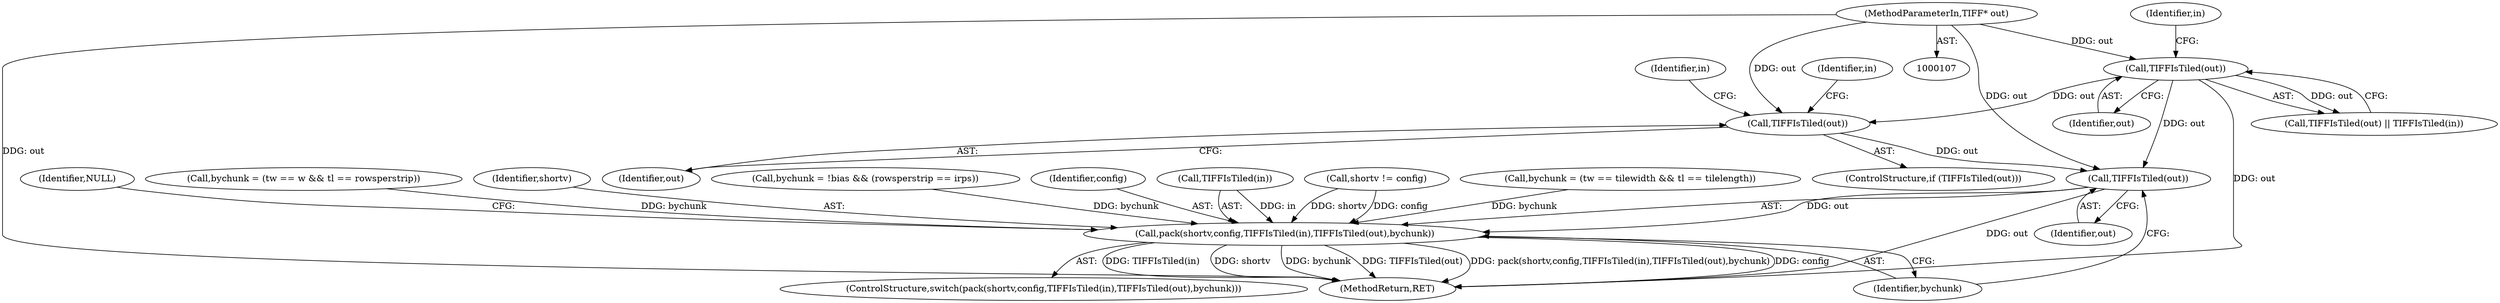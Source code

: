 digraph "0_libtiff_5c080298d59efa53264d7248bbe3a04660db6ef7_1@pointer" {
"1000256" [label="(Call,TIFFIsTiled(out))"];
"1000159" [label="(Call,TIFFIsTiled(out))"];
"1000109" [label="(MethodParameterIn,TIFF* out)"];
"1000197" [label="(Call,TIFFIsTiled(out))"];
"1000251" [label="(Call,pack(shortv,config,TIFFIsTiled(in),TIFFIsTiled(out),bychunk))"];
"1000109" [label="(MethodParameterIn,TIFF* out)"];
"1000252" [label="(Identifier,shortv)"];
"1000250" [label="(ControlStructure,switch(pack(shortv,config,TIFFIsTiled(in),TIFFIsTiled(out),bychunk)))"];
"1000176" [label="(Call,bychunk = !bias && (rowsperstrip == irps))"];
"1000258" [label="(Identifier,bychunk)"];
"1000160" [label="(Identifier,out)"];
"1000162" [label="(Identifier,in)"];
"1000253" [label="(Identifier,config)"];
"1000198" [label="(Identifier,out)"];
"1000197" [label="(Call,TIFFIsTiled(out))"];
"1000254" [label="(Call,TIFFIsTiled(in))"];
"1000241" [label="(Call,bychunk = (tw == w && tl == rowsperstrip))"];
"1000232" [label="(Identifier,in)"];
"1000300" [label="(MethodReturn,RET)"];
"1000159" [label="(Call,TIFFIsTiled(out))"];
"1000257" [label="(Identifier,out)"];
"1000128" [label="(Call,shortv != config)"];
"1000158" [label="(Call,TIFFIsTiled(out) || TIFFIsTiled(in))"];
"1000220" [label="(Call,bychunk = (tw == tilewidth && tl == tilelength))"];
"1000299" [label="(Identifier,NULL)"];
"1000256" [label="(Call,TIFFIsTiled(out))"];
"1000203" [label="(Identifier,in)"];
"1000251" [label="(Call,pack(shortv,config,TIFFIsTiled(in),TIFFIsTiled(out),bychunk))"];
"1000196" [label="(ControlStructure,if (TIFFIsTiled(out)))"];
"1000256" -> "1000251"  [label="AST: "];
"1000256" -> "1000257"  [label="CFG: "];
"1000257" -> "1000256"  [label="AST: "];
"1000258" -> "1000256"  [label="CFG: "];
"1000256" -> "1000300"  [label="DDG: out"];
"1000256" -> "1000251"  [label="DDG: out"];
"1000159" -> "1000256"  [label="DDG: out"];
"1000197" -> "1000256"  [label="DDG: out"];
"1000109" -> "1000256"  [label="DDG: out"];
"1000159" -> "1000158"  [label="AST: "];
"1000159" -> "1000160"  [label="CFG: "];
"1000160" -> "1000159"  [label="AST: "];
"1000162" -> "1000159"  [label="CFG: "];
"1000158" -> "1000159"  [label="CFG: "];
"1000159" -> "1000300"  [label="DDG: out"];
"1000159" -> "1000158"  [label="DDG: out"];
"1000109" -> "1000159"  [label="DDG: out"];
"1000159" -> "1000197"  [label="DDG: out"];
"1000109" -> "1000107"  [label="AST: "];
"1000109" -> "1000300"  [label="DDG: out"];
"1000109" -> "1000197"  [label="DDG: out"];
"1000197" -> "1000196"  [label="AST: "];
"1000197" -> "1000198"  [label="CFG: "];
"1000198" -> "1000197"  [label="AST: "];
"1000203" -> "1000197"  [label="CFG: "];
"1000232" -> "1000197"  [label="CFG: "];
"1000251" -> "1000250"  [label="AST: "];
"1000251" -> "1000258"  [label="CFG: "];
"1000252" -> "1000251"  [label="AST: "];
"1000253" -> "1000251"  [label="AST: "];
"1000254" -> "1000251"  [label="AST: "];
"1000258" -> "1000251"  [label="AST: "];
"1000299" -> "1000251"  [label="CFG: "];
"1000251" -> "1000300"  [label="DDG: pack(shortv,config,TIFFIsTiled(in),TIFFIsTiled(out),bychunk)"];
"1000251" -> "1000300"  [label="DDG: config"];
"1000251" -> "1000300"  [label="DDG: TIFFIsTiled(in)"];
"1000251" -> "1000300"  [label="DDG: shortv"];
"1000251" -> "1000300"  [label="DDG: bychunk"];
"1000251" -> "1000300"  [label="DDG: TIFFIsTiled(out)"];
"1000128" -> "1000251"  [label="DDG: shortv"];
"1000128" -> "1000251"  [label="DDG: config"];
"1000254" -> "1000251"  [label="DDG: in"];
"1000220" -> "1000251"  [label="DDG: bychunk"];
"1000241" -> "1000251"  [label="DDG: bychunk"];
"1000176" -> "1000251"  [label="DDG: bychunk"];
}
